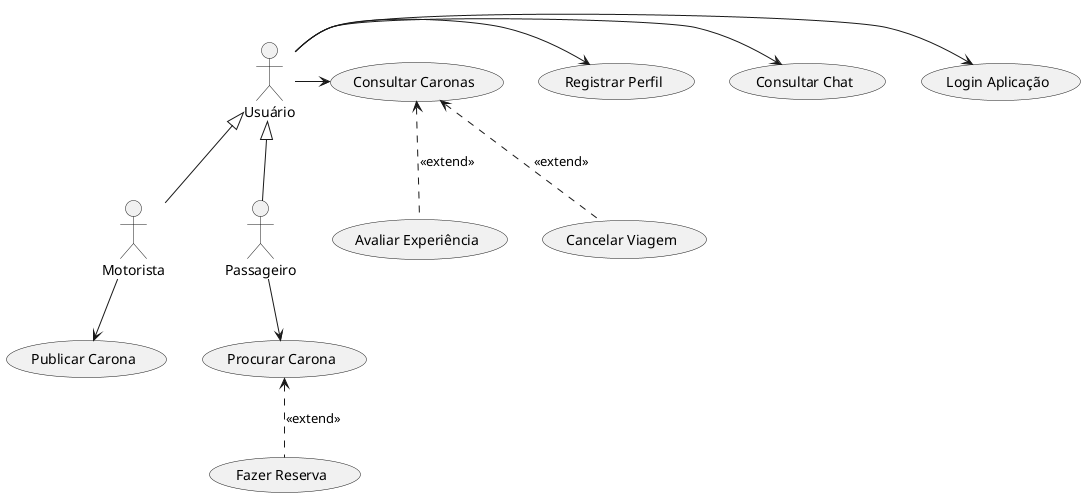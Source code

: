@startuml
skinparam packageStyle rectangle

actor Usuário as user
actor Motorista as driver
actor Passageiro as passenger

user <|-- driver
user <|-- passenger
  
usecase "Publicar Carona" as publicate
usecase "Fazer Reserva" as interest
usecase "Avaliar Experiência" as rateExp
usecase "Procurar Carona" as search
usecase "Cancelar Viagem" as cancel
usecase "Registrar Perfil" as register
usecase "Login Aplicação" as login
usecase "Consultar Chat" as talk
usecase "Consultar Caronas" as consult

search <.. interest  : <<extend>>
consult <.. cancel  : <<extend>>
consult <.. rateExp  : <<extend>>

user -> login
user -> talk
user -> register
user -> consult

driver --> publicate

passenger --> search

@enduml
